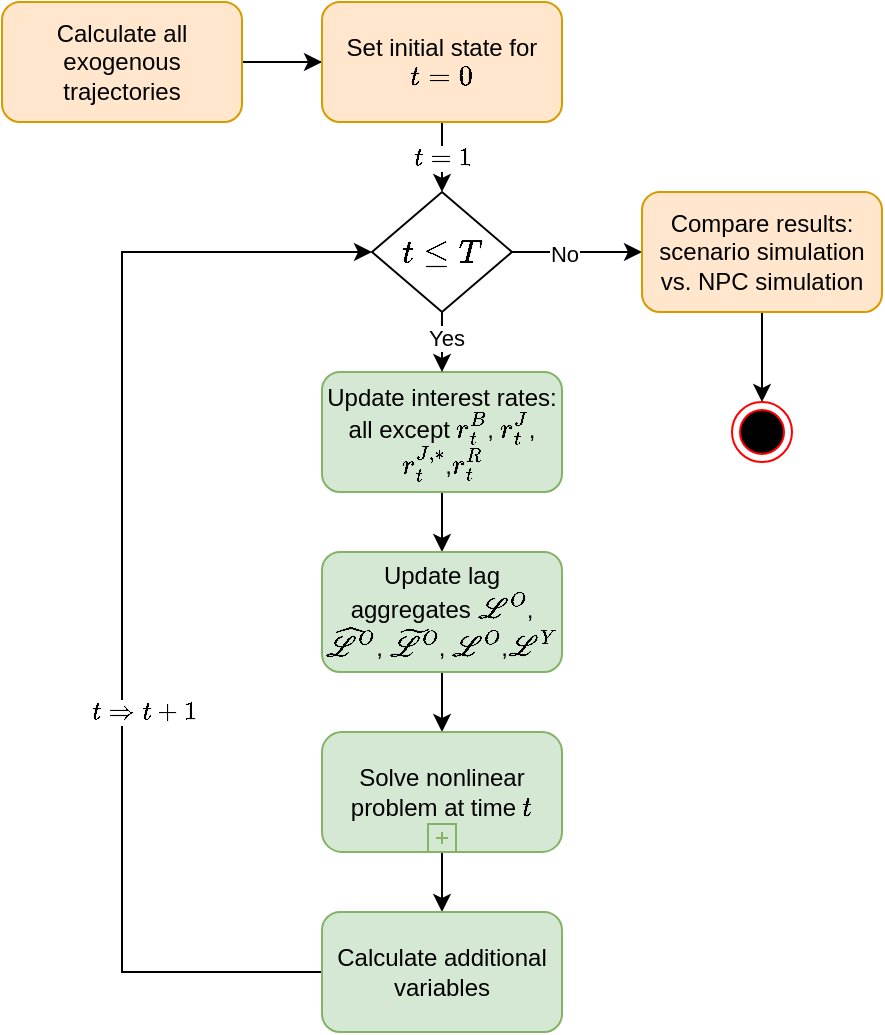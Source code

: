 <mxfile version="22.0.4" type="device">
  <diagram name="Page-1" id="87WC3KkdrnnZ19cBRQoI">
    <mxGraphModel dx="1050" dy="542" grid="1" gridSize="10" guides="1" tooltips="1" connect="1" arrows="1" fold="1" page="1" pageScale="1" pageWidth="850" pageHeight="1100" background="#ffffff" math="1" shadow="0">
      <root>
        <mxCell id="0" />
        <mxCell id="1" parent="0" />
        <mxCell id="S86RLXgE3m7_56bNUZm7-1" style="edgeStyle=orthogonalEdgeStyle;rounded=0;orthogonalLoop=1;jettySize=auto;html=1;entryX=0.5;entryY=0;entryDx=0;entryDy=0;" edge="1" parent="1" source="S86RLXgE3m7_56bNUZm7-2" target="S86RLXgE3m7_56bNUZm7-9">
          <mxGeometry relative="1" as="geometry" />
        </mxCell>
        <mxCell id="S86RLXgE3m7_56bNUZm7-24" value="`t=1`" style="edgeLabel;html=1;align=center;verticalAlign=middle;resizable=0;points=[];" vertex="1" connectable="0" parent="S86RLXgE3m7_56bNUZm7-1">
          <mxGeometry x="0.793" relative="1" as="geometry">
            <mxPoint as="offset" />
          </mxGeometry>
        </mxCell>
        <mxCell id="S86RLXgE3m7_56bNUZm7-12" style="edgeStyle=orthogonalEdgeStyle;rounded=0;orthogonalLoop=1;jettySize=auto;html=1;entryX=0;entryY=0.5;entryDx=0;entryDy=0;" edge="1" parent="1" source="S86RLXgE3m7_56bNUZm7-2" target="S86RLXgE3m7_56bNUZm7-11">
          <mxGeometry relative="1" as="geometry" />
        </mxCell>
        <mxCell id="S86RLXgE3m7_56bNUZm7-2" value="Calculate all exogenous trajectories" style="rounded=1;whiteSpace=wrap;html=1;fillColor=#ffe6cc;strokeColor=#d79b00;" vertex="1" parent="1">
          <mxGeometry x="120" y="15" width="120" height="60" as="geometry" />
        </mxCell>
        <mxCell id="S86RLXgE3m7_56bNUZm7-3" style="edgeStyle=orthogonalEdgeStyle;rounded=0;orthogonalLoop=1;jettySize=auto;html=1;entryX=0.5;entryY=0;entryDx=0;entryDy=0;" edge="1" parent="1" source="S86RLXgE3m7_56bNUZm7-4" target="S86RLXgE3m7_56bNUZm7-6">
          <mxGeometry relative="1" as="geometry" />
        </mxCell>
        <mxCell id="S86RLXgE3m7_56bNUZm7-4" value="Update interest rates: all except `r_t^B`, `r_t^J`, `r_t^{J,**}`,`r_t^R`" style="rounded=1;whiteSpace=wrap;html=1;fillColor=#d5e8d4;strokeColor=#82b366;" vertex="1" parent="1">
          <mxGeometry x="280" y="200" width="120" height="60" as="geometry" />
        </mxCell>
        <mxCell id="S86RLXgE3m7_56bNUZm7-5" style="edgeStyle=orthogonalEdgeStyle;rounded=0;orthogonalLoop=1;jettySize=auto;html=1;" edge="1" parent="1" source="S86RLXgE3m7_56bNUZm7-6" target="S86RLXgE3m7_56bNUZm7-7">
          <mxGeometry relative="1" as="geometry" />
        </mxCell>
        <mxCell id="S86RLXgE3m7_56bNUZm7-6" value="Update lag aggregates `\cc{L}^O`, `\hat{\cc{L}}^O`, `\tilde{\cc{L}}^O`, `\cc{L}^O`,`\cc{L}^Y`" style="rounded=1;whiteSpace=wrap;html=1;fillColor=#d5e8d4;strokeColor=#82b366;" vertex="1" parent="1">
          <mxGeometry x="280" y="290" width="120" height="60" as="geometry" />
        </mxCell>
        <mxCell id="S86RLXgE3m7_56bNUZm7-17" style="edgeStyle=orthogonalEdgeStyle;rounded=0;orthogonalLoop=1;jettySize=auto;html=1;entryX=0.5;entryY=0;entryDx=0;entryDy=0;" edge="1" parent="1" source="S86RLXgE3m7_56bNUZm7-7" target="S86RLXgE3m7_56bNUZm7-16">
          <mxGeometry relative="1" as="geometry" />
        </mxCell>
        <mxCell id="S86RLXgE3m7_56bNUZm7-7" value="Solve nonlinear problem at time `t`" style="points=[[0.25,0,0],[0.5,0,0],[0.75,0,0],[1,0.25,0],[1,0.5,0],[1,0.75,0],[0.75,1,0],[0.5,1,0],[0.25,1,0],[0,0.75,0],[0,0.5,0],[0,0.25,0]];shape=mxgraph.bpmn.task;whiteSpace=wrap;rectStyle=rounded;size=10;html=1;container=1;expand=0;collapsible=0;taskMarker=abstract;isLoopSub=1;fillColor=#d5e8d4;strokeColor=#82b366;" vertex="1" parent="1">
          <mxGeometry x="280" y="380" width="120" height="60" as="geometry" />
        </mxCell>
        <mxCell id="S86RLXgE3m7_56bNUZm7-14" style="edgeStyle=orthogonalEdgeStyle;rounded=0;orthogonalLoop=1;jettySize=auto;html=1;entryX=0.5;entryY=0;entryDx=0;entryDy=0;" edge="1" parent="1" source="S86RLXgE3m7_56bNUZm7-9" target="S86RLXgE3m7_56bNUZm7-4">
          <mxGeometry relative="1" as="geometry" />
        </mxCell>
        <mxCell id="S86RLXgE3m7_56bNUZm7-25" value="Yes" style="edgeLabel;html=1;align=center;verticalAlign=middle;resizable=0;points=[];" vertex="1" connectable="0" parent="S86RLXgE3m7_56bNUZm7-14">
          <mxGeometry x="0.312" y="2" relative="1" as="geometry">
            <mxPoint as="offset" />
          </mxGeometry>
        </mxCell>
        <mxCell id="S86RLXgE3m7_56bNUZm7-19" style="edgeStyle=orthogonalEdgeStyle;rounded=0;orthogonalLoop=1;jettySize=auto;html=1;" edge="1" parent="1" source="S86RLXgE3m7_56bNUZm7-9" target="S86RLXgE3m7_56bNUZm7-15">
          <mxGeometry relative="1" as="geometry" />
        </mxCell>
        <mxCell id="S86RLXgE3m7_56bNUZm7-26" value="No" style="edgeLabel;html=1;align=center;verticalAlign=middle;resizable=0;points=[];" vertex="1" connectable="0" parent="S86RLXgE3m7_56bNUZm7-19">
          <mxGeometry x="-0.218" y="-1" relative="1" as="geometry">
            <mxPoint as="offset" />
          </mxGeometry>
        </mxCell>
        <mxCell id="S86RLXgE3m7_56bNUZm7-9" value="" style="rhombus;" vertex="1" parent="1">
          <mxGeometry x="305" y="110" width="70" height="60" as="geometry" />
        </mxCell>
        <mxCell id="S86RLXgE3m7_56bNUZm7-10" value="`t&amp;lt;=T`" style="text;strokeColor=none;fillColor=none;html=1;fontSize=14;fontStyle=1;verticalAlign=middle;align=center;spacing=0;" vertex="1" parent="1">
          <mxGeometry x="325" y="135" width="30" height="10" as="geometry" />
        </mxCell>
        <mxCell id="S86RLXgE3m7_56bNUZm7-11" value="Set initial state for `t=0`" style="rounded=1;whiteSpace=wrap;html=1;fillColor=#ffe6cc;strokeColor=#d79b00;" vertex="1" parent="1">
          <mxGeometry x="280" y="15" width="120" height="60" as="geometry" />
        </mxCell>
        <mxCell id="S86RLXgE3m7_56bNUZm7-22" style="edgeStyle=orthogonalEdgeStyle;rounded=0;orthogonalLoop=1;jettySize=auto;html=1;" edge="1" parent="1" source="S86RLXgE3m7_56bNUZm7-15" target="S86RLXgE3m7_56bNUZm7-20">
          <mxGeometry relative="1" as="geometry" />
        </mxCell>
        <mxCell id="S86RLXgE3m7_56bNUZm7-15" value="Compare results: scenario simulation vs. NPC simulation" style="rounded=1;whiteSpace=wrap;html=1;fillColor=#ffe6cc;strokeColor=#d79b00;" vertex="1" parent="1">
          <mxGeometry x="440" y="110" width="120" height="60" as="geometry" />
        </mxCell>
        <mxCell id="S86RLXgE3m7_56bNUZm7-18" style="edgeStyle=orthogonalEdgeStyle;rounded=0;orthogonalLoop=1;jettySize=auto;html=1;entryX=0;entryY=0.5;entryDx=0;entryDy=0;" edge="1" parent="1" source="S86RLXgE3m7_56bNUZm7-16" target="S86RLXgE3m7_56bNUZm7-9">
          <mxGeometry relative="1" as="geometry">
            <Array as="points">
              <mxPoint x="180" y="500" />
              <mxPoint x="180" y="140" />
            </Array>
          </mxGeometry>
        </mxCell>
        <mxCell id="S86RLXgE3m7_56bNUZm7-27" value="`t=&amp;gt;t+1`" style="edgeLabel;html=1;align=center;verticalAlign=middle;resizable=0;points=[];" vertex="1" connectable="0" parent="S86RLXgE3m7_56bNUZm7-18">
          <mxGeometry x="-0.745" y="-1" relative="1" as="geometry">
            <mxPoint x="-15" y="-129" as="offset" />
          </mxGeometry>
        </mxCell>
        <mxCell id="S86RLXgE3m7_56bNUZm7-16" value="Calculate additional variables" style="rounded=1;whiteSpace=wrap;html=1;fillColor=#d5e8d4;strokeColor=#82b366;" vertex="1" parent="1">
          <mxGeometry x="280" y="470" width="120" height="60" as="geometry" />
        </mxCell>
        <mxCell id="S86RLXgE3m7_56bNUZm7-20" value="" style="ellipse;html=1;shape=endState;fillColor=#000000;strokeColor=#ff0000;" vertex="1" parent="1">
          <mxGeometry x="485" y="215" width="30" height="30" as="geometry" />
        </mxCell>
      </root>
    </mxGraphModel>
  </diagram>
</mxfile>
